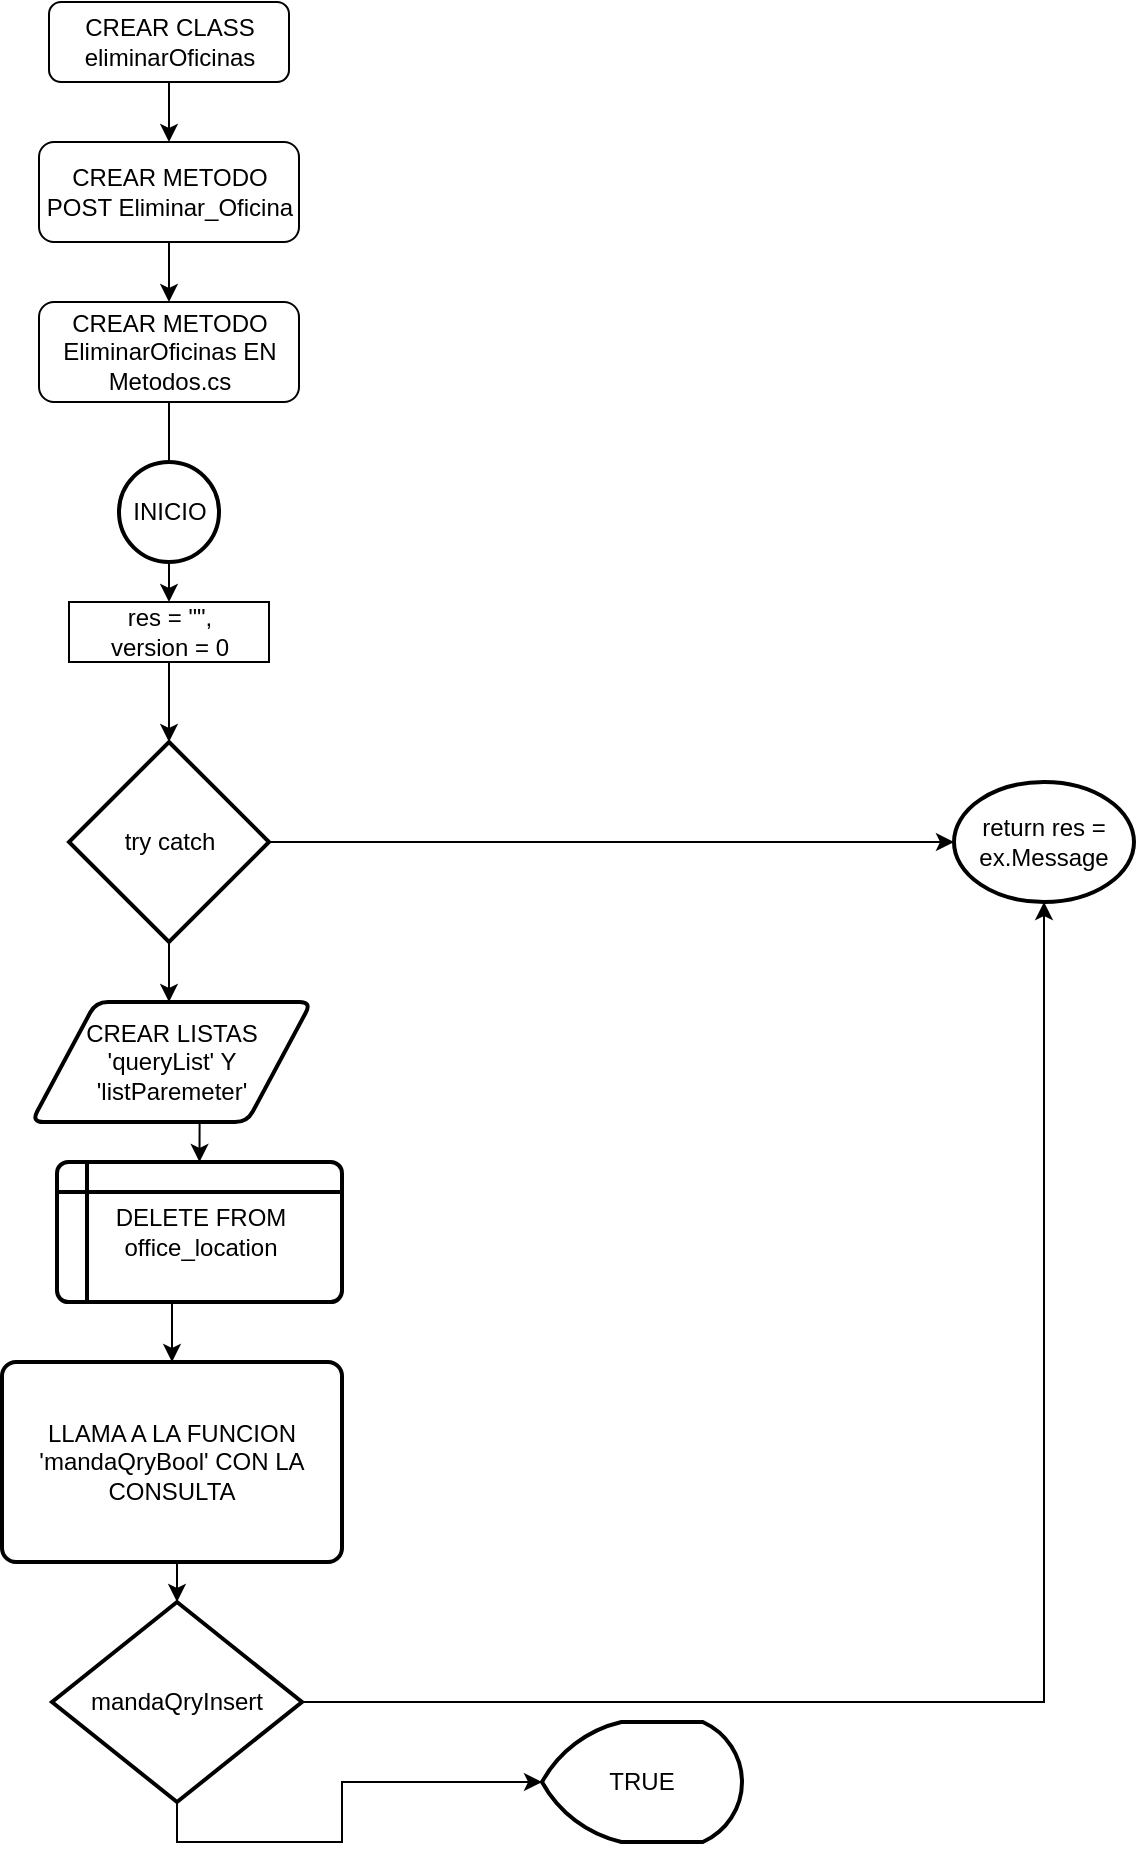 <mxfile version="22.1.18" type="github">
  <diagram id="C5RBs43oDa-KdzZeNtuy" name="Page-1">
    <mxGraphModel dx="1631" dy="1069" grid="1" gridSize="10" guides="1" tooltips="1" connect="1" arrows="1" fold="1" page="1" pageScale="1" pageWidth="827" pageHeight="1169" math="0" shadow="0">
      <root>
        <mxCell id="WIyWlLk6GJQsqaUBKTNV-0" />
        <mxCell id="WIyWlLk6GJQsqaUBKTNV-1" parent="WIyWlLk6GJQsqaUBKTNV-0" />
        <mxCell id="FNi1Qop5WR56IhRckTuv-0" style="edgeStyle=orthogonalEdgeStyle;rounded=0;orthogonalLoop=1;jettySize=auto;html=1;exitX=0.5;exitY=1;exitDx=0;exitDy=0;entryX=0.5;entryY=0;entryDx=0;entryDy=0;" edge="1" parent="WIyWlLk6GJQsqaUBKTNV-1" source="FNi1Qop5WR56IhRckTuv-1" target="FNi1Qop5WR56IhRckTuv-3">
          <mxGeometry relative="1" as="geometry" />
        </mxCell>
        <mxCell id="FNi1Qop5WR56IhRckTuv-1" value="CREAR CLASS eliminarOficinas" style="rounded=1;whiteSpace=wrap;html=1;fontSize=12;glass=0;strokeWidth=1;shadow=0;" vertex="1" parent="WIyWlLk6GJQsqaUBKTNV-1">
          <mxGeometry x="67.5" width="120" height="40" as="geometry" />
        </mxCell>
        <mxCell id="FNi1Qop5WR56IhRckTuv-2" style="edgeStyle=orthogonalEdgeStyle;rounded=0;orthogonalLoop=1;jettySize=auto;html=1;exitX=0.5;exitY=1;exitDx=0;exitDy=0;entryX=0.5;entryY=0;entryDx=0;entryDy=0;" edge="1" parent="WIyWlLk6GJQsqaUBKTNV-1" source="FNi1Qop5WR56IhRckTuv-3" target="FNi1Qop5WR56IhRckTuv-5">
          <mxGeometry relative="1" as="geometry" />
        </mxCell>
        <mxCell id="FNi1Qop5WR56IhRckTuv-3" value="CREAR METODO POST Eliminar_Oficina" style="rounded=1;whiteSpace=wrap;html=1;" vertex="1" parent="WIyWlLk6GJQsqaUBKTNV-1">
          <mxGeometry x="62.5" y="70" width="130" height="50" as="geometry" />
        </mxCell>
        <mxCell id="FNi1Qop5WR56IhRckTuv-4" value="" style="edgeStyle=orthogonalEdgeStyle;rounded=0;orthogonalLoop=1;jettySize=auto;html=1;" edge="1" parent="WIyWlLk6GJQsqaUBKTNV-1" source="FNi1Qop5WR56IhRckTuv-5" target="FNi1Qop5WR56IhRckTuv-8">
          <mxGeometry relative="1" as="geometry" />
        </mxCell>
        <mxCell id="FNi1Qop5WR56IhRckTuv-5" value="CREAR METODO EliminarOficinas EN Metodos.cs" style="rounded=1;whiteSpace=wrap;html=1;" vertex="1" parent="WIyWlLk6GJQsqaUBKTNV-1">
          <mxGeometry x="62.5" y="150" width="130" height="50" as="geometry" />
        </mxCell>
        <mxCell id="FNi1Qop5WR56IhRckTuv-6" value="INICIO" style="strokeWidth=2;html=1;shape=mxgraph.flowchart.start_2;whiteSpace=wrap;" vertex="1" parent="WIyWlLk6GJQsqaUBKTNV-1">
          <mxGeometry x="102.5" y="230" width="50" height="50" as="geometry" />
        </mxCell>
        <mxCell id="FNi1Qop5WR56IhRckTuv-7" value="" style="edgeStyle=orthogonalEdgeStyle;rounded=0;orthogonalLoop=1;jettySize=auto;html=1;" edge="1" parent="WIyWlLk6GJQsqaUBKTNV-1" source="FNi1Qop5WR56IhRckTuv-8" target="FNi1Qop5WR56IhRckTuv-10">
          <mxGeometry relative="1" as="geometry" />
        </mxCell>
        <mxCell id="FNi1Qop5WR56IhRckTuv-8" value="res = &quot;&quot;,&lt;br&gt;version = 0" style="rounded=0;whiteSpace=wrap;html=1;" vertex="1" parent="WIyWlLk6GJQsqaUBKTNV-1">
          <mxGeometry x="77.5" y="300" width="100" height="30" as="geometry" />
        </mxCell>
        <mxCell id="FNi1Qop5WR56IhRckTuv-9" style="edgeStyle=orthogonalEdgeStyle;rounded=0;orthogonalLoop=1;jettySize=auto;html=1;exitX=0.5;exitY=1;exitDx=0;exitDy=0;exitPerimeter=0;entryX=0.5;entryY=0;entryDx=0;entryDy=0;" edge="1" parent="WIyWlLk6GJQsqaUBKTNV-1" source="FNi1Qop5WR56IhRckTuv-10">
          <mxGeometry relative="1" as="geometry">
            <mxPoint x="127.5" y="500" as="targetPoint" />
          </mxGeometry>
        </mxCell>
        <mxCell id="FNi1Qop5WR56IhRckTuv-10" value="try catch" style="strokeWidth=2;html=1;shape=mxgraph.flowchart.decision;whiteSpace=wrap;" vertex="1" parent="WIyWlLk6GJQsqaUBKTNV-1">
          <mxGeometry x="77.5" y="370" width="100" height="100" as="geometry" />
        </mxCell>
        <mxCell id="FNi1Qop5WR56IhRckTuv-11" value="return res = ex.Message" style="strokeWidth=2;html=1;shape=mxgraph.flowchart.start_1;whiteSpace=wrap;" vertex="1" parent="WIyWlLk6GJQsqaUBKTNV-1">
          <mxGeometry x="520" y="390" width="90" height="60" as="geometry" />
        </mxCell>
        <mxCell id="FNi1Qop5WR56IhRckTuv-12" style="edgeStyle=orthogonalEdgeStyle;rounded=0;orthogonalLoop=1;jettySize=auto;html=1;exitX=1;exitY=0.5;exitDx=0;exitDy=0;exitPerimeter=0;entryX=0;entryY=0.5;entryDx=0;entryDy=0;entryPerimeter=0;" edge="1" parent="WIyWlLk6GJQsqaUBKTNV-1" source="FNi1Qop5WR56IhRckTuv-10" target="FNi1Qop5WR56IhRckTuv-11">
          <mxGeometry relative="1" as="geometry" />
        </mxCell>
        <mxCell id="FNi1Qop5WR56IhRckTuv-13" value="CREAR LISTAS &#39;queryList&#39; Y &#39;listParemeter&#39;" style="shape=parallelogram;html=1;strokeWidth=2;perimeter=parallelogramPerimeter;whiteSpace=wrap;rounded=1;arcSize=12;size=0.23;" vertex="1" parent="WIyWlLk6GJQsqaUBKTNV-1">
          <mxGeometry x="58.75" y="500" width="140" height="60" as="geometry" />
        </mxCell>
        <mxCell id="FNi1Qop5WR56IhRckTuv-14" style="edgeStyle=orthogonalEdgeStyle;rounded=0;orthogonalLoop=1;jettySize=auto;html=1;exitX=0.5;exitY=1;exitDx=0;exitDy=0;entryX=0.5;entryY=0;entryDx=0;entryDy=0;" edge="1" parent="WIyWlLk6GJQsqaUBKTNV-1" source="FNi1Qop5WR56IhRckTuv-15">
          <mxGeometry relative="1" as="geometry">
            <mxPoint x="129" y="680" as="targetPoint" />
          </mxGeometry>
        </mxCell>
        <mxCell id="FNi1Qop5WR56IhRckTuv-15" value="DELETE FROM office_location" style="shape=internalStorage;whiteSpace=wrap;html=1;dx=15;dy=15;rounded=1;arcSize=8;strokeWidth=2;" vertex="1" parent="WIyWlLk6GJQsqaUBKTNV-1">
          <mxGeometry x="71.5" y="580" width="142.5" height="70" as="geometry" />
        </mxCell>
        <mxCell id="FNi1Qop5WR56IhRckTuv-20" value="LLAMA A LA FUNCION &#39;mandaQryBool&#39; CON LA CONSULTA" style="rounded=1;whiteSpace=wrap;html=1;absoluteArcSize=1;arcSize=14;strokeWidth=2;" vertex="1" parent="WIyWlLk6GJQsqaUBKTNV-1">
          <mxGeometry x="44" y="680" width="170" height="100" as="geometry" />
        </mxCell>
        <mxCell id="FNi1Qop5WR56IhRckTuv-21" value="mandaQryInsert" style="strokeWidth=2;html=1;shape=mxgraph.flowchart.decision;whiteSpace=wrap;" vertex="1" parent="WIyWlLk6GJQsqaUBKTNV-1">
          <mxGeometry x="69" y="800" width="125" height="100" as="geometry" />
        </mxCell>
        <mxCell id="FNi1Qop5WR56IhRckTuv-22" value="TRUE" style="strokeWidth=2;html=1;shape=mxgraph.flowchart.display;whiteSpace=wrap;" vertex="1" parent="WIyWlLk6GJQsqaUBKTNV-1">
          <mxGeometry x="314" y="860" width="100" height="60" as="geometry" />
        </mxCell>
        <mxCell id="FNi1Qop5WR56IhRckTuv-23" style="edgeStyle=orthogonalEdgeStyle;rounded=0;orthogonalLoop=1;jettySize=auto;html=1;exitX=1;exitY=0.5;exitDx=0;exitDy=0;exitPerimeter=0;entryX=0.5;entryY=1;entryDx=0;entryDy=0;entryPerimeter=0;" edge="1" parent="WIyWlLk6GJQsqaUBKTNV-1" source="FNi1Qop5WR56IhRckTuv-21" target="FNi1Qop5WR56IhRckTuv-11">
          <mxGeometry relative="1" as="geometry" />
        </mxCell>
        <mxCell id="FNi1Qop5WR56IhRckTuv-24" style="edgeStyle=orthogonalEdgeStyle;rounded=0;orthogonalLoop=1;jettySize=auto;html=1;exitX=0.5;exitY=1;exitDx=0;exitDy=0;exitPerimeter=0;entryX=0;entryY=0.5;entryDx=0;entryDy=0;entryPerimeter=0;" edge="1" parent="WIyWlLk6GJQsqaUBKTNV-1" source="FNi1Qop5WR56IhRckTuv-21" target="FNi1Qop5WR56IhRckTuv-22">
          <mxGeometry relative="1" as="geometry">
            <mxPoint x="244.0" y="730.0" as="targetPoint" />
            <Array as="points">
              <mxPoint x="132" y="920" />
              <mxPoint x="214" y="920" />
              <mxPoint x="214" y="890" />
            </Array>
          </mxGeometry>
        </mxCell>
        <mxCell id="FNi1Qop5WR56IhRckTuv-25" style="edgeStyle=orthogonalEdgeStyle;rounded=0;orthogonalLoop=1;jettySize=auto;html=1;exitX=0.5;exitY=1;exitDx=0;exitDy=0;entryX=0.5;entryY=0;entryDx=0;entryDy=0;entryPerimeter=0;" edge="1" parent="WIyWlLk6GJQsqaUBKTNV-1" source="FNi1Qop5WR56IhRckTuv-20" target="FNi1Qop5WR56IhRckTuv-21">
          <mxGeometry relative="1" as="geometry" />
        </mxCell>
        <mxCell id="FNi1Qop5WR56IhRckTuv-31" style="edgeStyle=orthogonalEdgeStyle;rounded=0;orthogonalLoop=1;jettySize=auto;html=1;exitX=0.5;exitY=1;exitDx=0;exitDy=0;entryX=0.5;entryY=0;entryDx=0;entryDy=0;" edge="1" parent="WIyWlLk6GJQsqaUBKTNV-1" source="FNi1Qop5WR56IhRckTuv-13" target="FNi1Qop5WR56IhRckTuv-15">
          <mxGeometry relative="1" as="geometry">
            <mxPoint x="137.5" y="575" as="targetPoint" />
          </mxGeometry>
        </mxCell>
      </root>
    </mxGraphModel>
  </diagram>
</mxfile>
